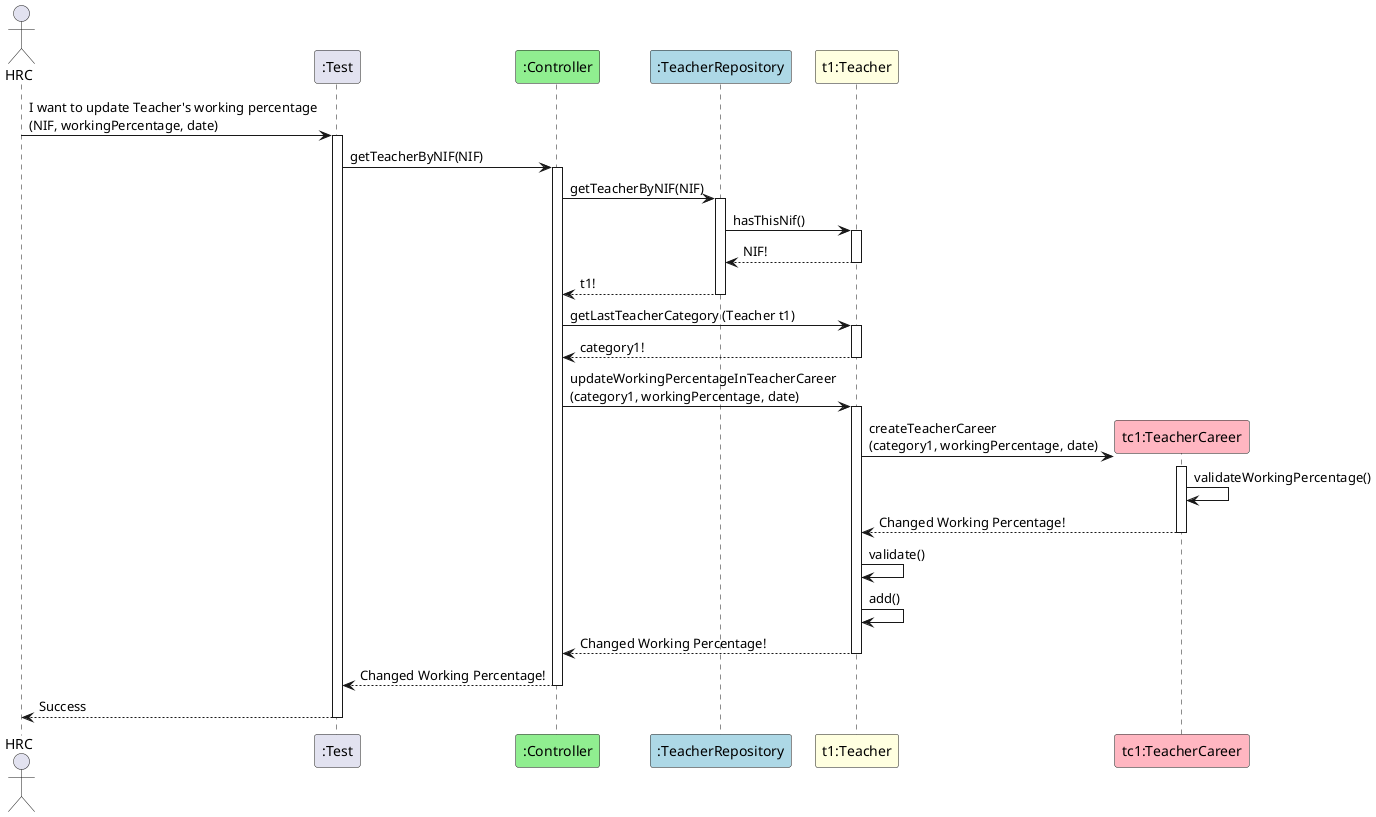 @startuml

actor HRC
participant ":Test" as Test
participant ":Controller" as Controller #lightgreen
participant ":TeacherRepository" as TR #lightblue
participant "t1:Teacher" as Teacher #lightyellow
participant "tc1:TeacherCareer" as TC #lightpink

HRC -> Test : I want to update Teacher's working percentage \n(NIF, workingPercentage, date)
activate Test
Test -> Controller : getTeacherByNIF(NIF)
activate Controller
Controller -> TR : getTeacherByNIF(NIF)
activate TR
TR -> Teacher : hasThisNif()
activate Teacher
Teacher --> TR : NIF!
deactivate Teacher
TR --> Controller : t1!
deactivate TR
Controller -> Teacher : getLastTeacherCategory (Teacher t1)

activate Teacher

Teacher --> Controller : category1!
deactivate Teacher

Controller -> Teacher : updateWorkingPercentageInTeacherCareer \n(category1, workingPercentage, date)
activate Teacher
Teacher -> TC** : createTeacherCareer \n(category1, workingPercentage, date)
activate TC
TC -> TC : validateWorkingPercentage()
TC --> Teacher : Changed Working Percentage!
deactivate TC
Teacher -> Teacher : validate()
Teacher -> Teacher : add()

Teacher --> Controller : Changed Working Percentage!
deactivate Teacher

Controller --> Test : Changed Working Percentage!
deactivate Controller
Test --> HRC : Success
deactivate Test
@enduml